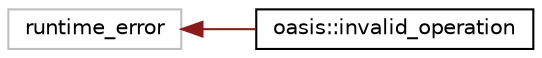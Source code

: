 digraph "Graphical Class Hierarchy"
{
 // LATEX_PDF_SIZE
  edge [fontname="Helvetica",fontsize="10",labelfontname="Helvetica",labelfontsize="10"];
  node [fontname="Helvetica",fontsize="10",shape=record];
  rankdir="LR";
  Node5 [label="runtime_error",height=0.2,width=0.4,color="grey75", fillcolor="white", style="filled",tooltip=" "];
  Node5 -> Node0 [dir="back",color="firebrick4",fontsize="10",style="solid",fontname="Helvetica"];
  Node0 [label="oasis::invalid_operation",height=0.2,width=0.4,color="black", fillcolor="white", style="filled",URL="$classoasis_1_1invalid__operation.html",tooltip=" "];
}
